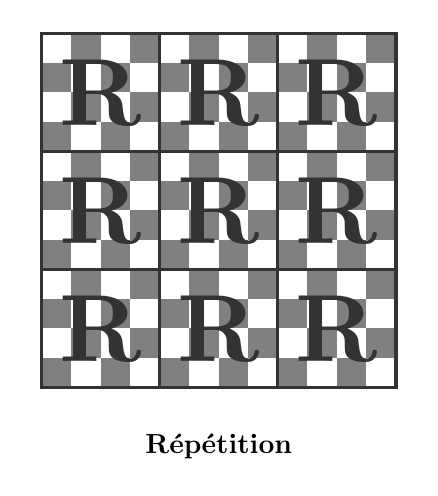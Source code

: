\begin{tikzpicture}[scale=1.5]

\newcommand{\damier}{
  \foreach \i in {0,2}{
    \foreach \j in {0,2}{
        \fill[gray] (-0.5+0.25*\i,-0.5+0.25*\j) rectangle ++ (0.25,0.25);
  }}
  \foreach \i in {1,3}{
    \foreach \j in {1,3}{
        \fill[gray] (-0.5+0.25*\i,-0.5+0.25*\j) rectangle ++ (0.25,0.25);
  }}

  \draw[very thick, black!80] (-0.5,-0.5) rectangle ++(1,1);
  \node[black!80,scale=2.3,transform shape] at (0,0) {\bf R};
}


% Répéter
\foreach \i/\j in {0/0,1/0,2/0,0/1,1/1,2/1,0/2,1/2,2/2}{
    \begin{scope}[xshift=\i cm,yshift=\j cm]
     \damier;
    \end{scope}
 }


\node at (1,-1) {\bf Répétition};

\end{tikzpicture}
